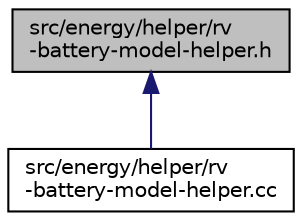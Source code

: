 digraph "src/energy/helper/rv-battery-model-helper.h"
{
 // LATEX_PDF_SIZE
  edge [fontname="Helvetica",fontsize="10",labelfontname="Helvetica",labelfontsize="10"];
  node [fontname="Helvetica",fontsize="10",shape=record];
  Node1 [label="src/energy/helper/rv\l-battery-model-helper.h",height=0.2,width=0.4,color="black", fillcolor="grey75", style="filled", fontcolor="black",tooltip=" "];
  Node1 -> Node2 [dir="back",color="midnightblue",fontsize="10",style="solid",fontname="Helvetica"];
  Node2 [label="src/energy/helper/rv\l-battery-model-helper.cc",height=0.2,width=0.4,color="black", fillcolor="white", style="filled",URL="$rv-battery-model-helper_8cc.html",tooltip=" "];
}
